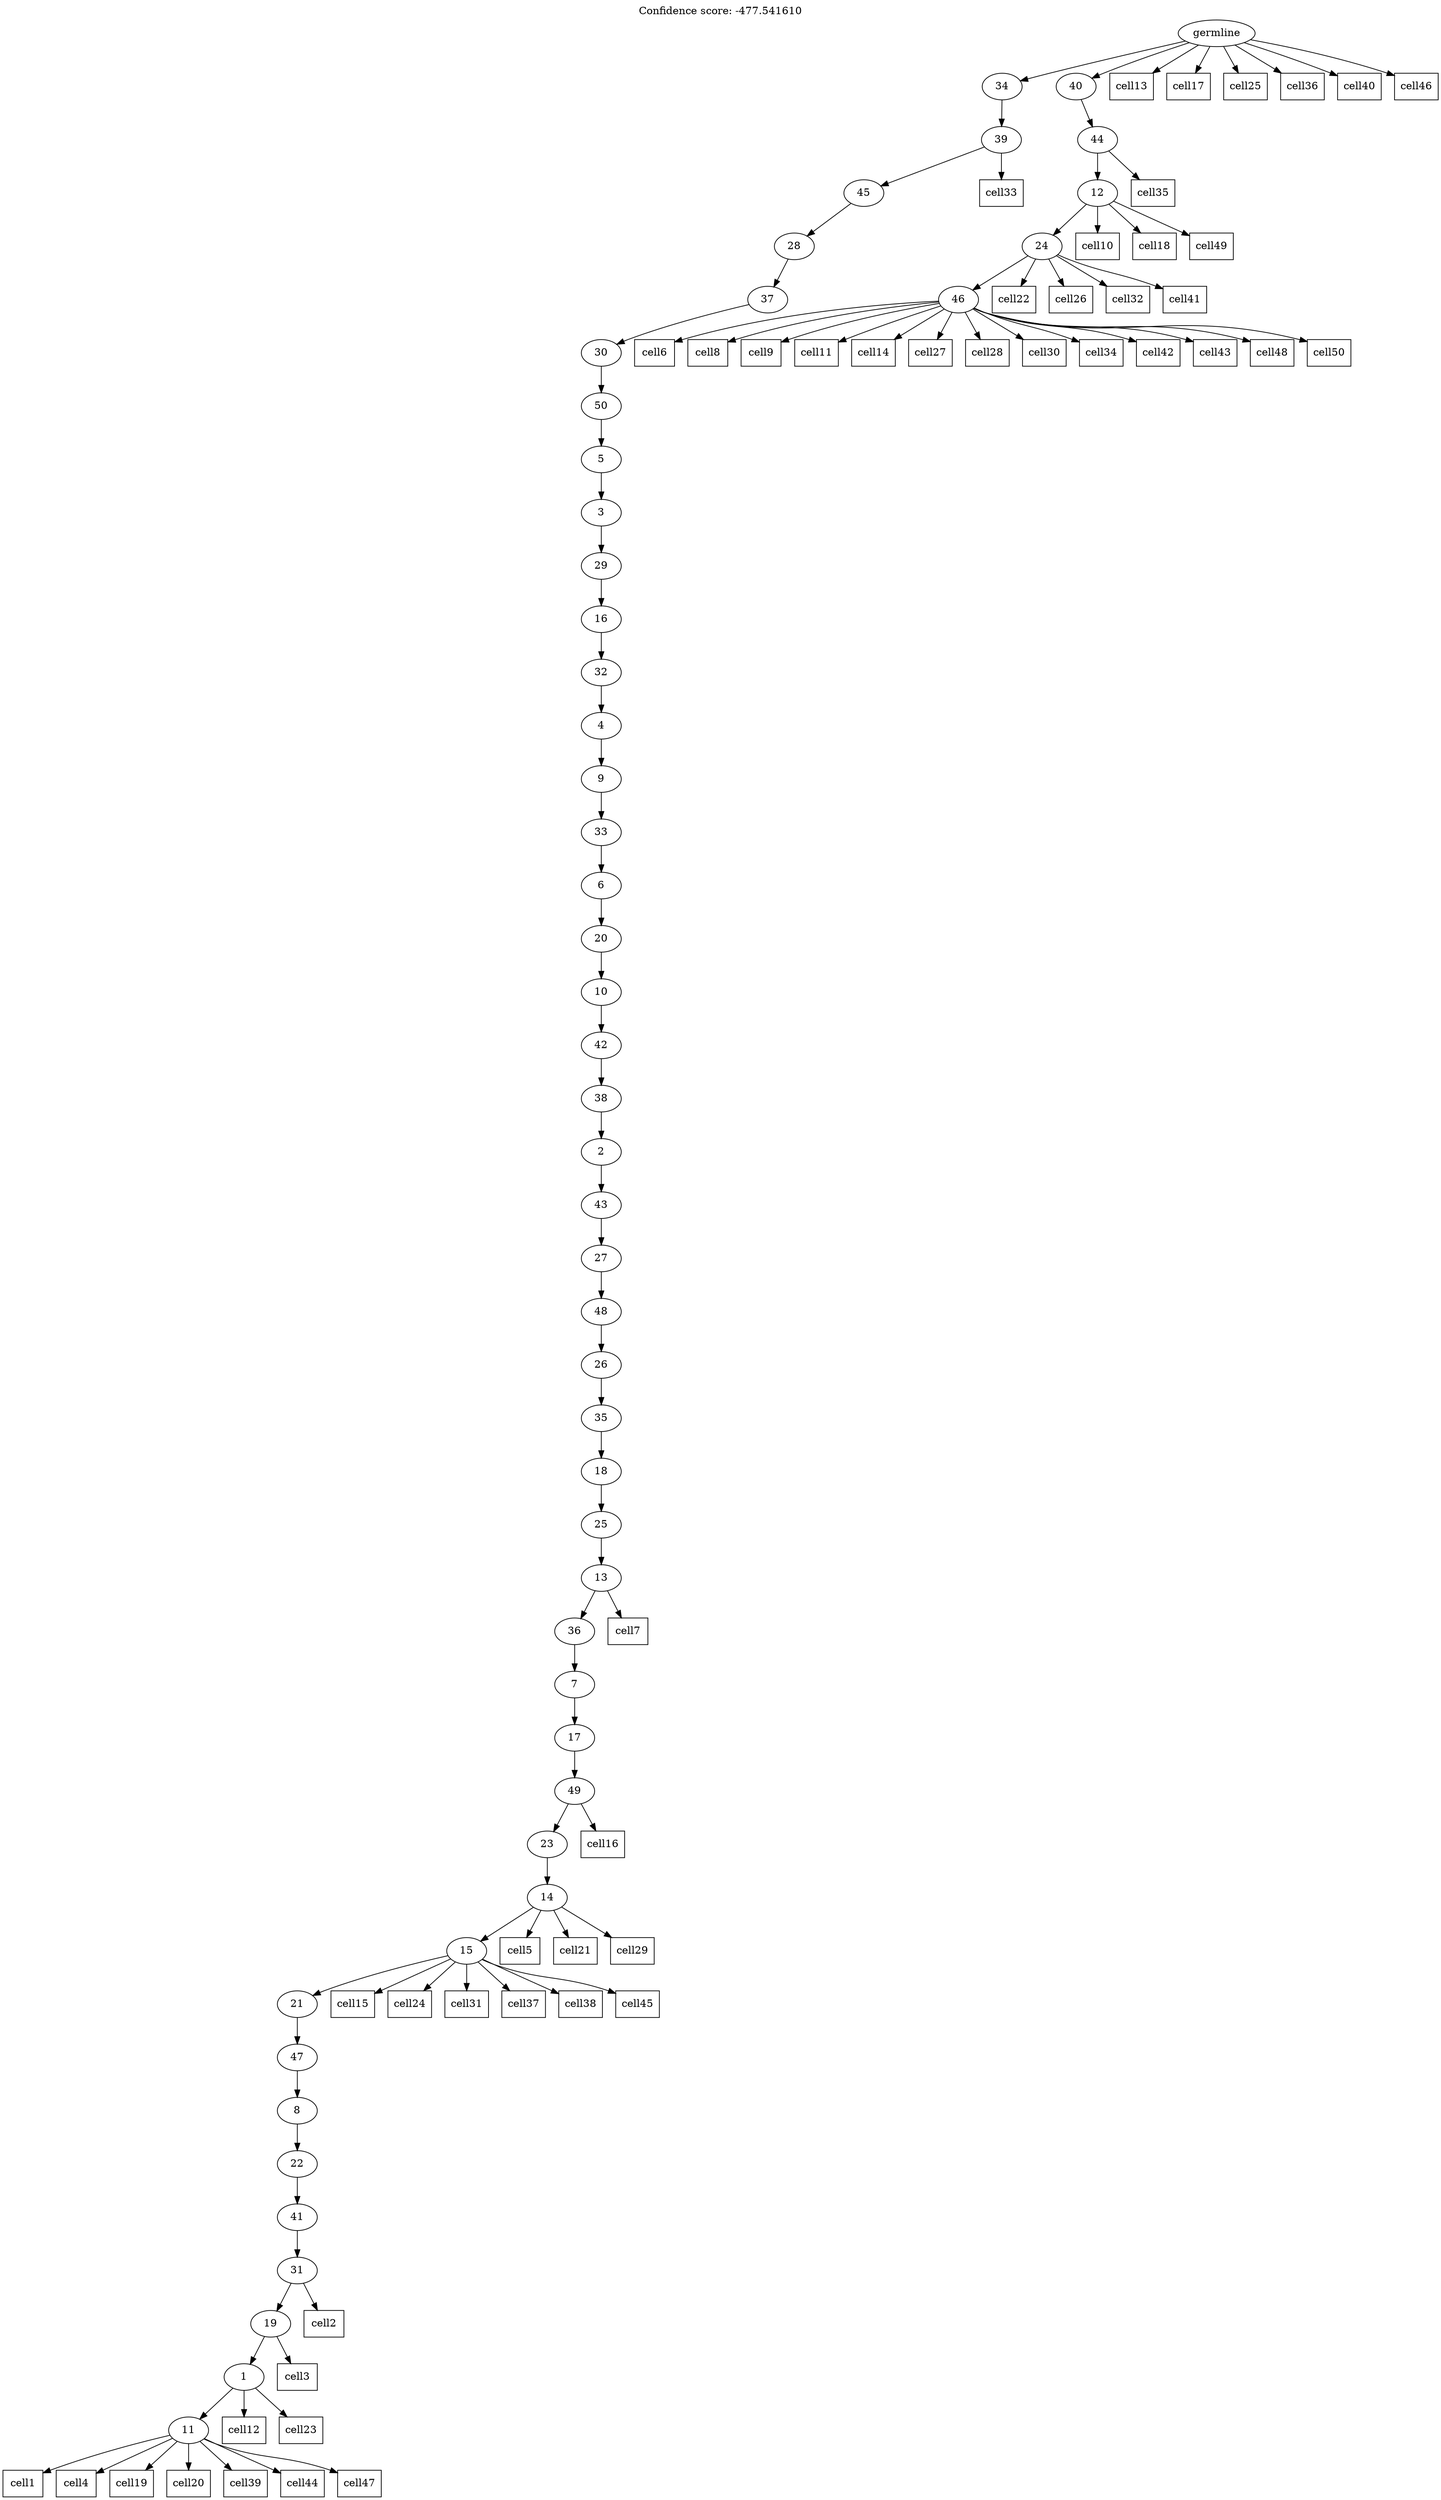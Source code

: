 digraph g {
	"49" -> "50";
	"50" [label="11"];
	"48" -> "49";
	"49" [label="1"];
	"47" -> "48";
	"48" [label="19"];
	"46" -> "47";
	"47" [label="31"];
	"45" -> "46";
	"46" [label="41"];
	"44" -> "45";
	"45" [label="22"];
	"43" -> "44";
	"44" [label="8"];
	"42" -> "43";
	"43" [label="47"];
	"41" -> "42";
	"42" [label="21"];
	"40" -> "41";
	"41" [label="15"];
	"39" -> "40";
	"40" [label="14"];
	"38" -> "39";
	"39" [label="23"];
	"37" -> "38";
	"38" [label="49"];
	"36" -> "37";
	"37" [label="17"];
	"35" -> "36";
	"36" [label="7"];
	"34" -> "35";
	"35" [label="36"];
	"33" -> "34";
	"34" [label="13"];
	"32" -> "33";
	"33" [label="25"];
	"31" -> "32";
	"32" [label="18"];
	"30" -> "31";
	"31" [label="35"];
	"29" -> "30";
	"30" [label="26"];
	"28" -> "29";
	"29" [label="48"];
	"27" -> "28";
	"28" [label="27"];
	"26" -> "27";
	"27" [label="43"];
	"25" -> "26";
	"26" [label="2"];
	"24" -> "25";
	"25" [label="38"];
	"23" -> "24";
	"24" [label="42"];
	"22" -> "23";
	"23" [label="10"];
	"21" -> "22";
	"22" [label="20"];
	"20" -> "21";
	"21" [label="6"];
	"19" -> "20";
	"20" [label="33"];
	"18" -> "19";
	"19" [label="9"];
	"17" -> "18";
	"18" [label="4"];
	"16" -> "17";
	"17" [label="32"];
	"15" -> "16";
	"16" [label="16"];
	"14" -> "15";
	"15" [label="29"];
	"13" -> "14";
	"14" [label="3"];
	"12" -> "13";
	"13" [label="5"];
	"11" -> "12";
	"12" [label="50"];
	"10" -> "11";
	"11" [label="30"];
	"9" -> "10";
	"10" [label="37"];
	"8" -> "9";
	"9" [label="28"];
	"7" -> "8";
	"8" [label="45"];
	"6" -> "7";
	"7" [label="39"];
	"4" -> "5";
	"5" [label="46"];
	"3" -> "4";
	"4" [label="24"];
	"2" -> "3";
	"3" [label="12"];
	"1" -> "2";
	"2" [label="44"];
	"0" -> "1";
	"1" [label="40"];
	"0" -> "6";
	"6" [label="34"];
	"0" [label="germline"];
	"50" -> "cell1";
	"cell1" [shape=box];
	"47" -> "cell2";
	"cell2" [shape=box];
	"48" -> "cell3";
	"cell3" [shape=box];
	"50" -> "cell4";
	"cell4" [shape=box];
	"40" -> "cell5";
	"cell5" [shape=box];
	"5" -> "cell6";
	"cell6" [shape=box];
	"34" -> "cell7";
	"cell7" [shape=box];
	"5" -> "cell8";
	"cell8" [shape=box];
	"5" -> "cell9";
	"cell9" [shape=box];
	"3" -> "cell10";
	"cell10" [shape=box];
	"5" -> "cell11";
	"cell11" [shape=box];
	"49" -> "cell12";
	"cell12" [shape=box];
	"0" -> "cell13";
	"cell13" [shape=box];
	"5" -> "cell14";
	"cell14" [shape=box];
	"41" -> "cell15";
	"cell15" [shape=box];
	"38" -> "cell16";
	"cell16" [shape=box];
	"0" -> "cell17";
	"cell17" [shape=box];
	"3" -> "cell18";
	"cell18" [shape=box];
	"50" -> "cell19";
	"cell19" [shape=box];
	"50" -> "cell20";
	"cell20" [shape=box];
	"40" -> "cell21";
	"cell21" [shape=box];
	"4" -> "cell22";
	"cell22" [shape=box];
	"49" -> "cell23";
	"cell23" [shape=box];
	"41" -> "cell24";
	"cell24" [shape=box];
	"0" -> "cell25";
	"cell25" [shape=box];
	"4" -> "cell26";
	"cell26" [shape=box];
	"5" -> "cell27";
	"cell27" [shape=box];
	"5" -> "cell28";
	"cell28" [shape=box];
	"40" -> "cell29";
	"cell29" [shape=box];
	"5" -> "cell30";
	"cell30" [shape=box];
	"41" -> "cell31";
	"cell31" [shape=box];
	"4" -> "cell32";
	"cell32" [shape=box];
	"7" -> "cell33";
	"cell33" [shape=box];
	"5" -> "cell34";
	"cell34" [shape=box];
	"2" -> "cell35";
	"cell35" [shape=box];
	"0" -> "cell36";
	"cell36" [shape=box];
	"41" -> "cell37";
	"cell37" [shape=box];
	"41" -> "cell38";
	"cell38" [shape=box];
	"50" -> "cell39";
	"cell39" [shape=box];
	"0" -> "cell40";
	"cell40" [shape=box];
	"4" -> "cell41";
	"cell41" [shape=box];
	"5" -> "cell42";
	"cell42" [shape=box];
	"5" -> "cell43";
	"cell43" [shape=box];
	"50" -> "cell44";
	"cell44" [shape=box];
	"41" -> "cell45";
	"cell45" [shape=box];
	"0" -> "cell46";
	"cell46" [shape=box];
	"50" -> "cell47";
	"cell47" [shape=box];
	"5" -> "cell48";
	"cell48" [shape=box];
	"3" -> "cell49";
	"cell49" [shape=box];
	"5" -> "cell50";
	"cell50" [shape=box];
	labelloc="t";
	label="Confidence score: -477.541610";
}
